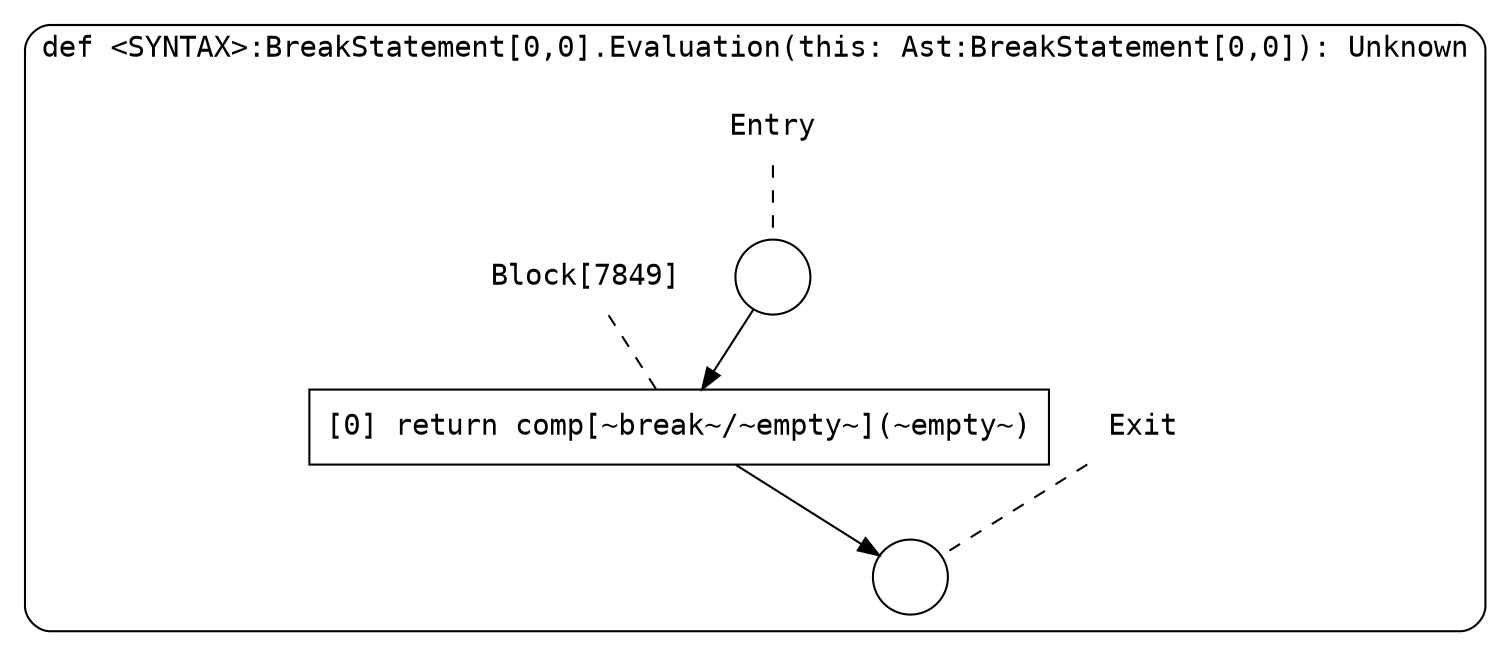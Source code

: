 digraph {
  graph [fontname = "Consolas"]
  node [fontname = "Consolas"]
  edge [fontname = "Consolas"]
  subgraph cluster1468 {
    label = "def <SYNTAX>:BreakStatement[0,0].Evaluation(this: Ast:BreakStatement[0,0]): Unknown"
    style = rounded
    cluster1468_entry_name [shape=none, label=<<font color="black">Entry</font>>]
    cluster1468_entry_name -> cluster1468_entry [arrowhead=none, color="black", style=dashed]
    cluster1468_entry [shape=circle label=" " color="black" fillcolor="white" style=filled]
    cluster1468_entry -> node7849 [color="black"]
    cluster1468_exit_name [shape=none, label=<<font color="black">Exit</font>>]
    cluster1468_exit_name -> cluster1468_exit [arrowhead=none, color="black", style=dashed]
    cluster1468_exit [shape=circle label=" " color="black" fillcolor="white" style=filled]
    node7849_name [shape=none, label=<<font color="black">Block[7849]</font>>]
    node7849_name -> node7849 [arrowhead=none, color="black", style=dashed]
    node7849 [shape=box, label=<<font color="black">[0] return comp[~break~/~empty~](~empty~)<BR ALIGN="LEFT"/></font>> color="black" fillcolor="white", style=filled]
    node7849 -> cluster1468_exit [color="black"]
  }
}